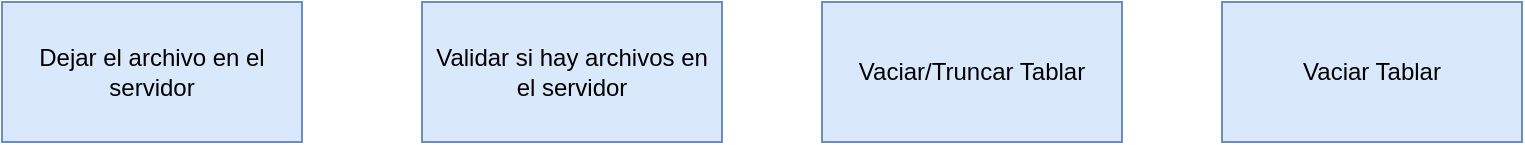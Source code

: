 <mxfile version="21.7.1" type="dropbox">
  <diagram name="Página-1" id="8yR-v5OABg9TlAHb7U4f">
    <mxGraphModel dx="1166" dy="708" grid="1" gridSize="10" guides="1" tooltips="1" connect="1" arrows="1" fold="1" page="1" pageScale="1" pageWidth="1654" pageHeight="1169" math="0" shadow="0">
      <root>
        <mxCell id="0" />
        <mxCell id="1" parent="0" />
        <mxCell id="IDwnKkg_EI-2i7jS96L5-1" value="Dejar el archivo en el servidor" style="rounded=0;whiteSpace=wrap;html=1;fillColor=#dae8fc;strokeColor=#6c8ebf;" vertex="1" parent="1">
          <mxGeometry x="200" y="240" width="150" height="70" as="geometry" />
        </mxCell>
        <mxCell id="IDwnKkg_EI-2i7jS96L5-2" value="Vaciar/Truncar Tablar" style="rounded=0;whiteSpace=wrap;html=1;fillColor=#dae8fc;strokeColor=#6c8ebf;" vertex="1" parent="1">
          <mxGeometry x="610" y="240" width="150" height="70" as="geometry" />
        </mxCell>
        <mxCell id="IDwnKkg_EI-2i7jS96L5-3" value="Validar si hay archivos en el servidor" style="rounded=0;whiteSpace=wrap;html=1;fillColor=#dae8fc;strokeColor=#6c8ebf;" vertex="1" parent="1">
          <mxGeometry x="410" y="240" width="150" height="70" as="geometry" />
        </mxCell>
        <mxCell id="IDwnKkg_EI-2i7jS96L5-4" value="Vaciar Tablar" style="rounded=0;whiteSpace=wrap;html=1;fillColor=#dae8fc;strokeColor=#6c8ebf;" vertex="1" parent="1">
          <mxGeometry x="810" y="240" width="150" height="70" as="geometry" />
        </mxCell>
      </root>
    </mxGraphModel>
  </diagram>
</mxfile>
